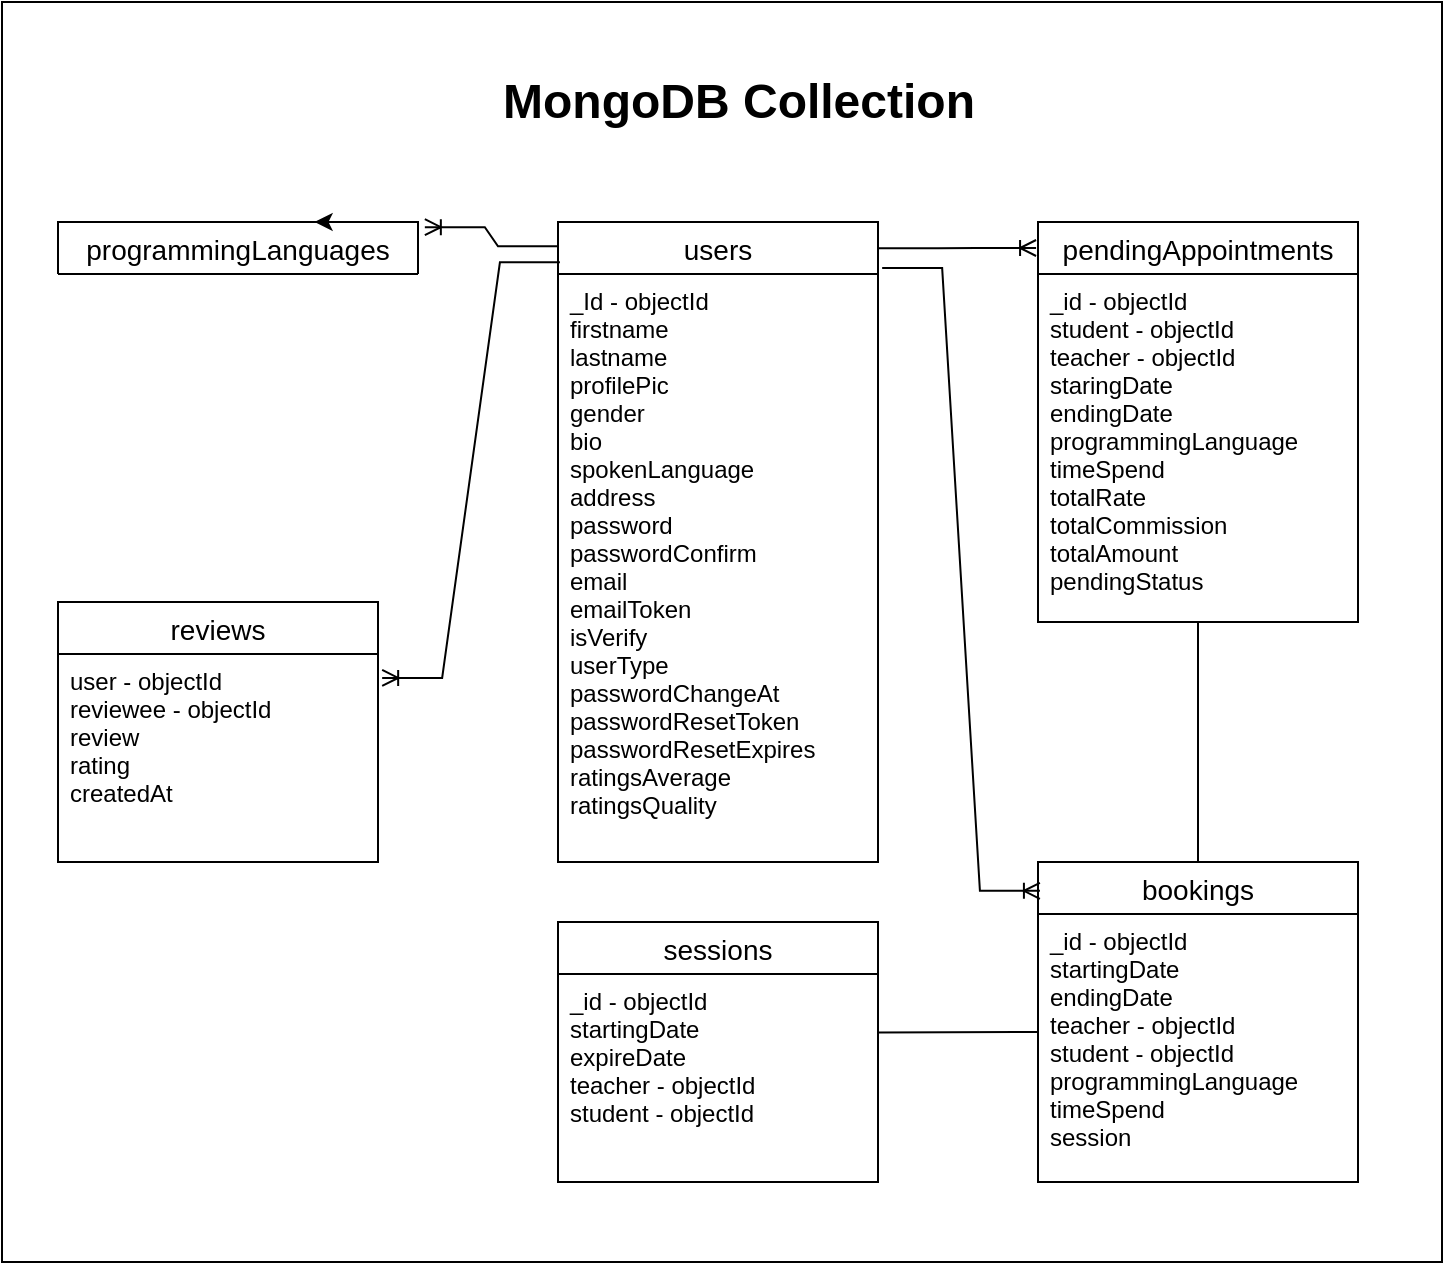 <mxfile version="15.7.3" type="github">
  <diagram id="kYLwCeYcSiuk6Xbp6gfd" name="Page-1">
    <mxGraphModel dx="868" dy="393" grid="1" gridSize="10" guides="1" tooltips="1" connect="1" arrows="1" fold="1" page="1" pageScale="1" pageWidth="850" pageHeight="1100" math="0" shadow="0">
      <root>
        <mxCell id="0" />
        <mxCell id="1" parent="0" />
        <mxCell id="H3Uqo2YZKPivDgBR3LTh-1" value="" style="rounded=0;whiteSpace=wrap;html=1;" parent="1" vertex="1">
          <mxGeometry x="42" y="70" width="720" height="630" as="geometry" />
        </mxCell>
        <mxCell id="H3Uqo2YZKPivDgBR3LTh-2" value="users" style="swimlane;fontStyle=0;childLayout=stackLayout;horizontal=1;startSize=26;horizontalStack=0;resizeParent=1;resizeParentMax=0;resizeLast=0;collapsible=1;marginBottom=0;align=center;fontSize=14;" parent="1" vertex="1">
          <mxGeometry x="320" y="180" width="160" height="320" as="geometry" />
        </mxCell>
        <mxCell id="H3Uqo2YZKPivDgBR3LTh-3" value="_Id - objectId&#xa;firstname&#xa;lastname&#xa;profilePic&#xa;gender&#xa;bio&#xa;spokenLanguage&#xa;address&#xa;password&#xa;passwordConfirm&#xa;email&#xa;emailToken&#xa;isVerify&#xa;userType&#xa;passwordChangeAt&#xa;passwordResetToken&#xa;passwordResetExpires&#xa;ratingsAverage&#xa;ratingsQuality" style="text;strokeColor=none;fillColor=none;spacingLeft=4;spacingRight=4;overflow=hidden;rotatable=0;points=[[0,0.5],[1,0.5]];portConstraint=eastwest;fontSize=12;" parent="H3Uqo2YZKPivDgBR3LTh-2" vertex="1">
          <mxGeometry y="26" width="160" height="294" as="geometry" />
        </mxCell>
        <mxCell id="H3Uqo2YZKPivDgBR3LTh-4" value="programmingLanguages" style="swimlane;fontStyle=0;childLayout=stackLayout;horizontal=1;startSize=26;horizontalStack=0;resizeParent=1;resizeParentMax=0;resizeLast=0;collapsible=1;marginBottom=0;align=center;fontSize=14;" parent="1" vertex="1" collapsed="1">
          <mxGeometry x="70" y="180" width="180" height="26" as="geometry">
            <mxRectangle x="70" y="180" width="160" height="130" as="alternateBounds" />
          </mxGeometry>
        </mxCell>
        <mxCell id="H3Uqo2YZKPivDgBR3LTh-5" value="_Id - objectId&#xa;user - objectId&#xa;language&#xa;topic&#xa;decription&#xa;ratePerMInute" style="text;strokeColor=none;fillColor=none;spacingLeft=4;spacingRight=4;overflow=hidden;rotatable=0;points=[[0,0.5],[1,0.5]];portConstraint=eastwest;fontSize=12;" parent="H3Uqo2YZKPivDgBR3LTh-4" vertex="1">
          <mxGeometry y="26" width="180" height="104" as="geometry" />
        </mxCell>
        <mxCell id="H3Uqo2YZKPivDgBR3LTh-6" value="MongoDB Collection" style="text;strokeColor=none;fillColor=none;html=1;fontSize=24;fontStyle=1;verticalAlign=middle;align=center;" parent="1" vertex="1">
          <mxGeometry x="360" y="100" width="100" height="40" as="geometry" />
        </mxCell>
        <mxCell id="H3Uqo2YZKPivDgBR3LTh-7" value="reviews" style="swimlane;fontStyle=0;childLayout=stackLayout;horizontal=1;startSize=26;horizontalStack=0;resizeParent=1;resizeParentMax=0;resizeLast=0;collapsible=1;marginBottom=0;align=center;fontSize=14;" parent="1" vertex="1">
          <mxGeometry x="70" y="370" width="160" height="130" as="geometry" />
        </mxCell>
        <mxCell id="H3Uqo2YZKPivDgBR3LTh-8" value="user - objectId&#xa;reviewee - objectId&#xa;review&#xa;rating&#xa;createdAt" style="text;strokeColor=none;fillColor=none;spacingLeft=4;spacingRight=4;overflow=hidden;rotatable=0;points=[[0,0.5],[1,0.5]];portConstraint=eastwest;fontSize=12;" parent="H3Uqo2YZKPivDgBR3LTh-7" vertex="1">
          <mxGeometry y="26" width="160" height="104" as="geometry" />
        </mxCell>
        <mxCell id="H3Uqo2YZKPivDgBR3LTh-9" value="pendingAppointments" style="swimlane;fontStyle=0;childLayout=stackLayout;horizontal=1;startSize=26;horizontalStack=0;resizeParent=1;resizeParentMax=0;resizeLast=0;collapsible=1;marginBottom=0;align=center;fontSize=14;" parent="1" vertex="1">
          <mxGeometry x="560" y="180" width="160" height="200" as="geometry" />
        </mxCell>
        <mxCell id="H3Uqo2YZKPivDgBR3LTh-10" value="_id - objectId&#xa;student - objectId&#xa;teacher - objectId&#xa;staringDate&#xa;endingDate&#xa;programmingLanguage&#xa;timeSpend&#xa;totalRate&#xa;totalCommission&#xa;totalAmount&#xa;pendingStatus" style="text;strokeColor=none;fillColor=none;spacingLeft=4;spacingRight=4;overflow=hidden;rotatable=0;points=[[0,0.5],[1,0.5]];portConstraint=eastwest;fontSize=12;" parent="H3Uqo2YZKPivDgBR3LTh-9" vertex="1">
          <mxGeometry y="26" width="160" height="174" as="geometry" />
        </mxCell>
        <mxCell id="H3Uqo2YZKPivDgBR3LTh-11" value="bookings" style="swimlane;fontStyle=0;childLayout=stackLayout;horizontal=1;startSize=26;horizontalStack=0;resizeParent=1;resizeParentMax=0;resizeLast=0;collapsible=1;marginBottom=0;align=center;fontSize=14;" parent="1" vertex="1">
          <mxGeometry x="560" y="500" width="160" height="160" as="geometry" />
        </mxCell>
        <mxCell id="H3Uqo2YZKPivDgBR3LTh-12" value="_id - objectId&#xa;startingDate&#xa;endingDate&#xa;teacher - objectId&#xa;student - objectId&#xa;programmingLanguage&#xa;timeSpend&#xa;session&#xa;" style="text;strokeColor=none;fillColor=none;spacingLeft=4;spacingRight=4;overflow=hidden;rotatable=0;points=[[0,0.5],[1,0.5]];portConstraint=eastwest;fontSize=12;" parent="H3Uqo2YZKPivDgBR3LTh-11" vertex="1">
          <mxGeometry y="26" width="160" height="134" as="geometry" />
        </mxCell>
        <mxCell id="H3Uqo2YZKPivDgBR3LTh-13" value="sessions" style="swimlane;fontStyle=0;childLayout=stackLayout;horizontal=1;startSize=26;horizontalStack=0;resizeParent=1;resizeParentMax=0;resizeLast=0;collapsible=1;marginBottom=0;align=center;fontSize=14;" parent="1" vertex="1">
          <mxGeometry x="320" y="530" width="160" height="130" as="geometry" />
        </mxCell>
        <mxCell id="H3Uqo2YZKPivDgBR3LTh-14" value="_id - objectId&#xa;startingDate&#xa;expireDate&#xa;teacher - objectId&#xa;student - objectId" style="text;strokeColor=none;fillColor=none;spacingLeft=4;spacingRight=4;overflow=hidden;rotatable=0;points=[[0,0.5],[1,0.5]];portConstraint=eastwest;fontSize=12;" parent="H3Uqo2YZKPivDgBR3LTh-13" vertex="1">
          <mxGeometry y="26" width="160" height="104" as="geometry" />
        </mxCell>
        <mxCell id="H3Uqo2YZKPivDgBR3LTh-15" value="" style="edgeStyle=entityRelationEdgeStyle;fontSize=12;html=1;endArrow=ERoneToMany;rounded=0;exitX=0;exitY=0.038;exitDx=0;exitDy=0;entryX=1.019;entryY=0.1;entryDx=0;entryDy=0;entryPerimeter=0;exitPerimeter=0;" parent="1" source="H3Uqo2YZKPivDgBR3LTh-2" target="H3Uqo2YZKPivDgBR3LTh-4" edge="1">
          <mxGeometry width="100" height="100" relative="1" as="geometry">
            <mxPoint x="80" y="280" as="sourcePoint" />
            <mxPoint x="180" y="180" as="targetPoint" />
          </mxGeometry>
        </mxCell>
        <mxCell id="H3Uqo2YZKPivDgBR3LTh-16" value="" style="edgeStyle=entityRelationEdgeStyle;fontSize=12;html=1;endArrow=ERoneToMany;rounded=0;exitX=1;exitY=0.041;exitDx=0;exitDy=0;entryX=-0.006;entryY=0.065;entryDx=0;entryDy=0;entryPerimeter=0;exitPerimeter=0;" parent="1" source="H3Uqo2YZKPivDgBR3LTh-2" target="H3Uqo2YZKPivDgBR3LTh-9" edge="1">
          <mxGeometry width="100" height="100" relative="1" as="geometry">
            <mxPoint x="330" y="459.996" as="sourcePoint" />
            <mxPoint x="240" y="482.942" as="targetPoint" />
          </mxGeometry>
        </mxCell>
        <mxCell id="H3Uqo2YZKPivDgBR3LTh-17" value="" style="edgeStyle=entityRelationEdgeStyle;fontSize=12;html=1;endArrow=ERoneToMany;rounded=0;exitX=0.006;exitY=0.063;exitDx=0;exitDy=0;exitPerimeter=0;entryX=1.013;entryY=0.115;entryDx=0;entryDy=0;entryPerimeter=0;" parent="1" source="H3Uqo2YZKPivDgBR3LTh-2" target="H3Uqo2YZKPivDgBR3LTh-8" edge="1">
          <mxGeometry width="100" height="100" relative="1" as="geometry">
            <mxPoint x="330" y="520" as="sourcePoint" />
            <mxPoint x="180" y="535" as="targetPoint" />
          </mxGeometry>
        </mxCell>
        <mxCell id="H3Uqo2YZKPivDgBR3LTh-18" value="" style="edgeStyle=entityRelationEdgeStyle;fontSize=12;html=1;endArrow=ERoneToMany;rounded=0;entryX=0.006;entryY=0.09;entryDx=0;entryDy=0;entryPerimeter=0;exitX=1.013;exitY=-0.01;exitDx=0;exitDy=0;exitPerimeter=0;" parent="1" source="H3Uqo2YZKPivDgBR3LTh-3" target="H3Uqo2YZKPivDgBR3LTh-11" edge="1">
          <mxGeometry width="100" height="100" relative="1" as="geometry">
            <mxPoint x="120" y="700" as="sourcePoint" />
            <mxPoint x="220" y="600" as="targetPoint" />
          </mxGeometry>
        </mxCell>
        <mxCell id="H3Uqo2YZKPivDgBR3LTh-19" value="" style="endArrow=none;html=1;rounded=0;exitX=1;exitY=0.281;exitDx=0;exitDy=0;exitPerimeter=0;" parent="1" source="H3Uqo2YZKPivDgBR3LTh-14" edge="1">
          <mxGeometry relative="1" as="geometry">
            <mxPoint x="360" y="710" as="sourcePoint" />
            <mxPoint x="560" y="585" as="targetPoint" />
          </mxGeometry>
        </mxCell>
        <mxCell id="H3Uqo2YZKPivDgBR3LTh-20" value="" style="endArrow=none;html=1;rounded=0;exitX=0.5;exitY=1;exitDx=0;exitDy=0;exitPerimeter=0;entryX=0.5;entryY=0;entryDx=0;entryDy=0;" parent="1" source="H3Uqo2YZKPivDgBR3LTh-10" target="H3Uqo2YZKPivDgBR3LTh-11" edge="1">
          <mxGeometry relative="1" as="geometry">
            <mxPoint x="450" y="565.224" as="sourcePoint" />
            <mxPoint x="580.96" y="531.448" as="targetPoint" />
          </mxGeometry>
        </mxCell>
        <mxCell id="G7vNpuyKj4q_0Ms4Cx_C-1" style="edgeStyle=orthogonalEdgeStyle;rounded=0;orthogonalLoop=1;jettySize=auto;html=1;exitX=0.75;exitY=0;exitDx=0;exitDy=0;entryX=0.713;entryY=-0.015;entryDx=0;entryDy=0;entryPerimeter=0;" edge="1" parent="1" source="H3Uqo2YZKPivDgBR3LTh-4" target="H3Uqo2YZKPivDgBR3LTh-4">
          <mxGeometry relative="1" as="geometry" />
        </mxCell>
      </root>
    </mxGraphModel>
  </diagram>
</mxfile>
